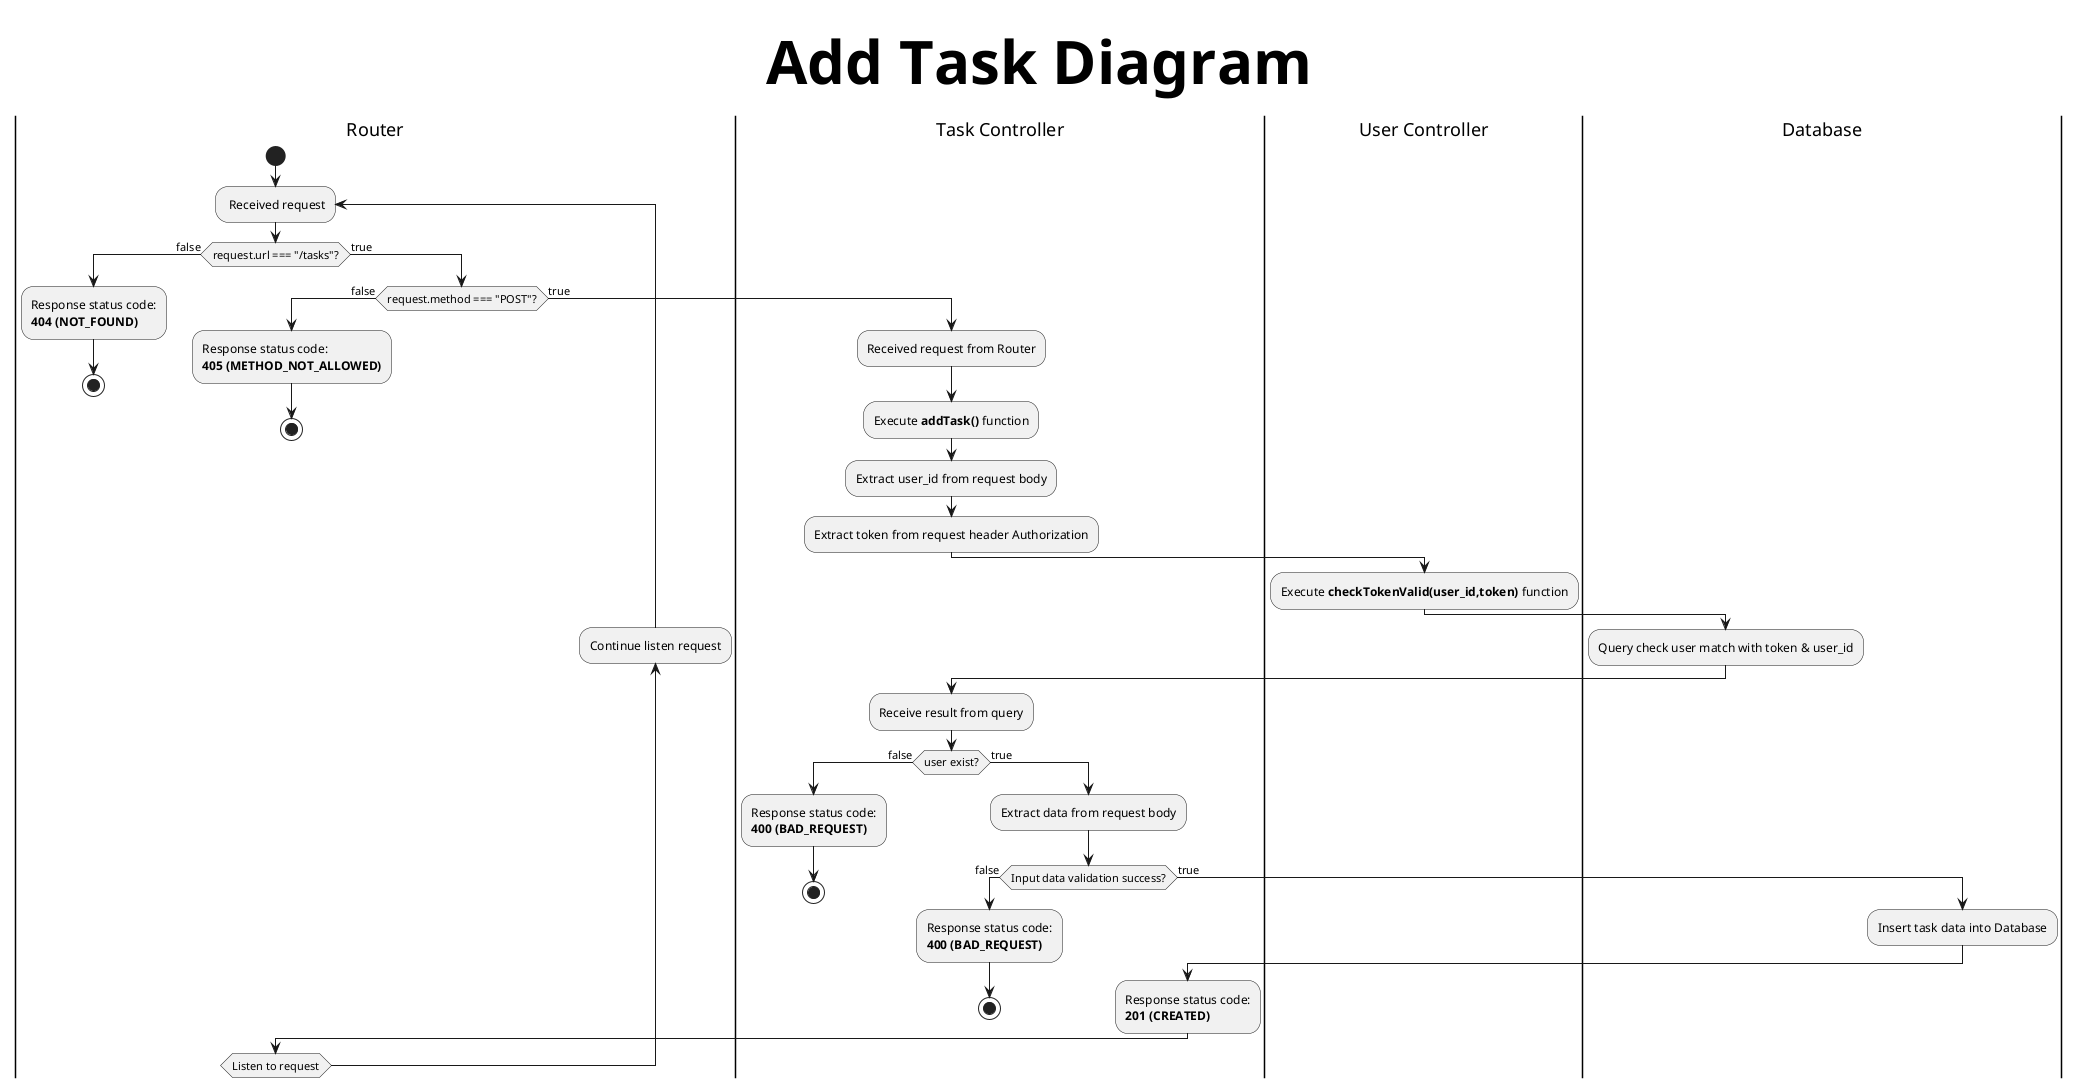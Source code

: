 @startuml 
title Add Task Diagram
skinparam titleFontSize 60
|Router|
start
repeat: Received request
if (request.url === "/tasks"?) then (false)
    :Response status code:
    **404 (NOT_FOUND)**;
    stop

else (true)
    if (request.method === "POST"?) then (false)
        :Response status code:
        **405 (METHOD_NOT_ALLOWED)**;
        stop

    else (true)
        |Task Controller|
        :Received request from Router;
        :Execute **addTask()** function;
        :Extract user_id from request body;
        :Extract token from request header Authorization;
        |User Controller|
        :Execute **checkTokenValid(user_id,token)** function;
        |Database|
        :Query check user match with token & user_id;
        |Task Controller|
        :Receive result from query;
        if (user exist?) then (false)
            :Response status code:
            **400 (BAD_REQUEST)**;
            'Validation failed
            stop
        else (true)
            :Extract data from request body;
            if (Input data validation success?) then (false)
                :Response status code:
                **400 (BAD_REQUEST)**;
                'Validation failed
                stop
            else (true)
                |Database|
                :Insert task data into Database;
                |Task Controller|
                :Response status code:
                **201 (CREATED)**;
            endif
        endif
    endif
endif
|Router|
backward:Continue listen request;
repeat while (Listen to request)    
@enduml